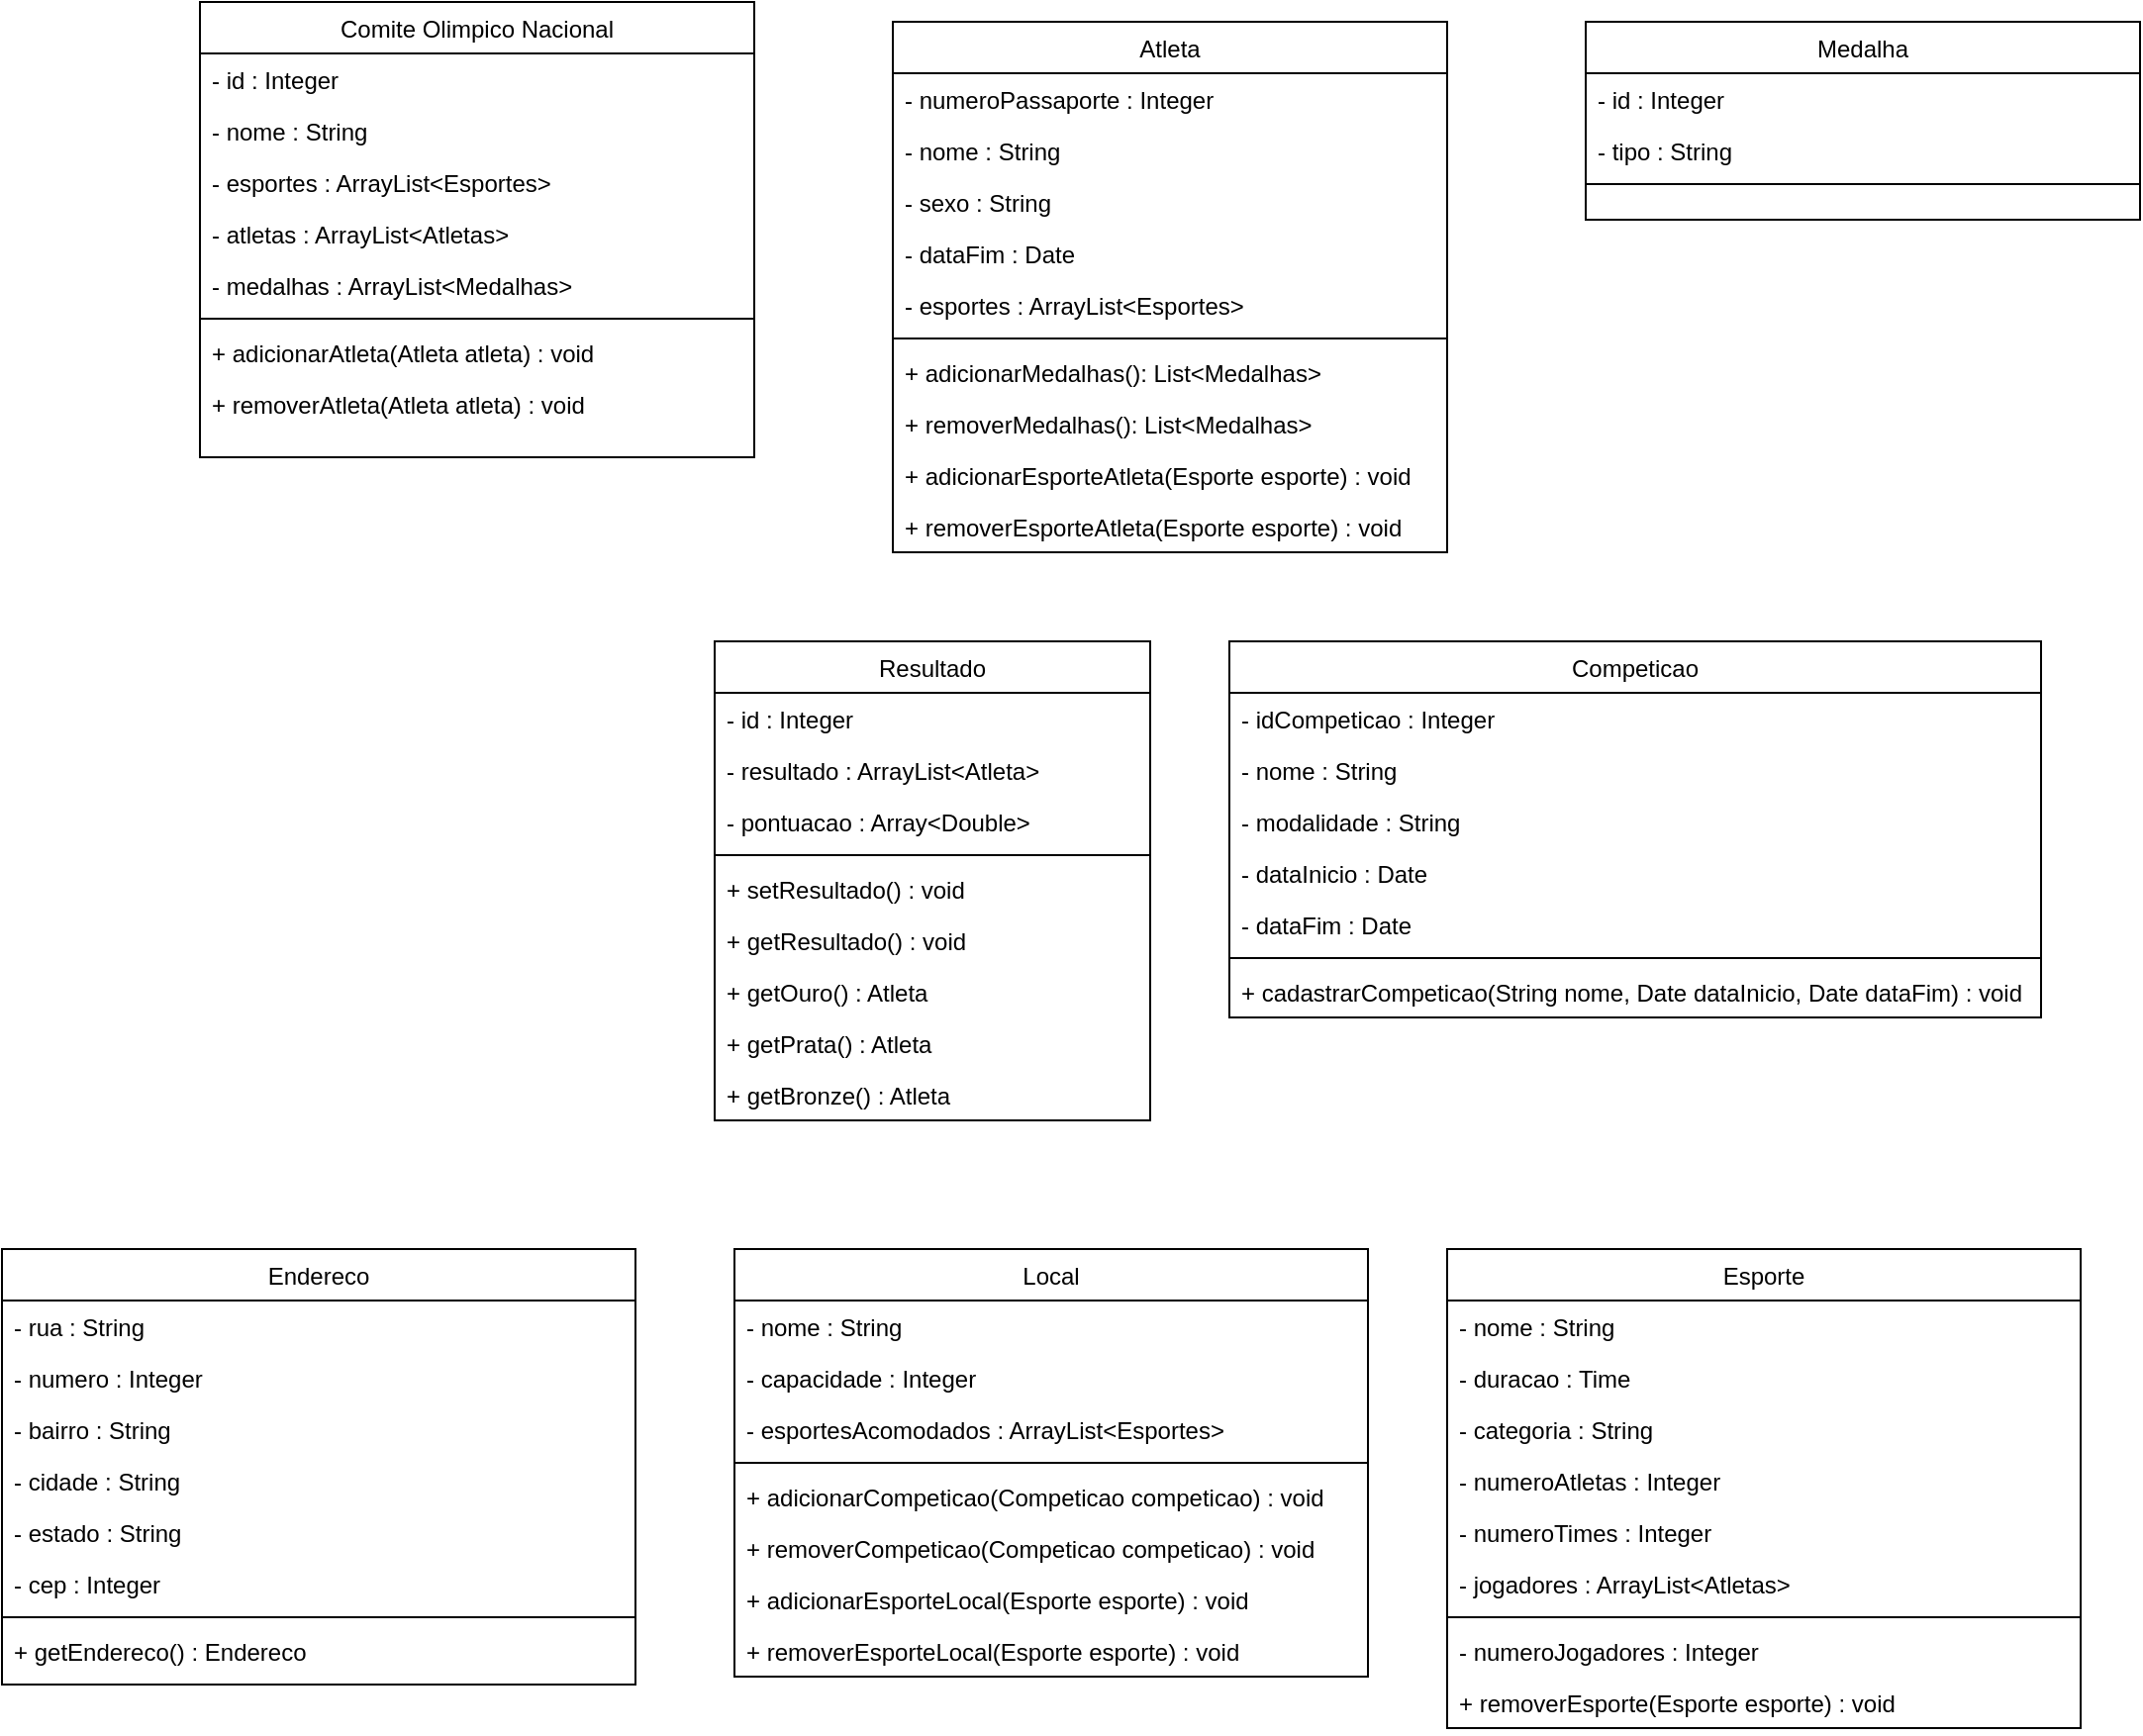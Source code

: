 <mxfile version="24.7.14">
  <diagram id="C5RBs43oDa-KdzZeNtuy" name="Page-1">
    <mxGraphModel dx="1674" dy="738" grid="1" gridSize="10" guides="1" tooltips="1" connect="1" arrows="1" fold="1" page="1" pageScale="1" pageWidth="1654" pageHeight="1169" math="0" shadow="0">
      <root>
        <mxCell id="WIyWlLk6GJQsqaUBKTNV-0" />
        <mxCell id="WIyWlLk6GJQsqaUBKTNV-1" parent="WIyWlLk6GJQsqaUBKTNV-0" />
        <mxCell id="XopVcKrWXHOR3qEoql-V-20" value="Competicao" style="swimlane;fontStyle=0;align=center;verticalAlign=top;childLayout=stackLayout;horizontal=1;startSize=26;horizontalStack=0;resizeParent=1;resizeLast=0;collapsible=1;marginBottom=0;rounded=0;shadow=0;strokeWidth=1;" parent="WIyWlLk6GJQsqaUBKTNV-1" vertex="1">
          <mxGeometry x="690" y="493" width="410" height="190" as="geometry">
            <mxRectangle x="550" y="140" width="160" height="26" as="alternateBounds" />
          </mxGeometry>
        </mxCell>
        <mxCell id="Z5J03rfFvyUnmcQdV7PX-20" value="- idCompeticao : Integer" style="text;align=left;verticalAlign=top;spacingLeft=4;spacingRight=4;overflow=hidden;rotatable=0;points=[[0,0.5],[1,0.5]];portConstraint=eastwest;" vertex="1" parent="XopVcKrWXHOR3qEoql-V-20">
          <mxGeometry y="26" width="410" height="26" as="geometry" />
        </mxCell>
        <mxCell id="XopVcKrWXHOR3qEoql-V-21" value="- nome : String" style="text;align=left;verticalAlign=top;spacingLeft=4;spacingRight=4;overflow=hidden;rotatable=0;points=[[0,0.5],[1,0.5]];portConstraint=eastwest;" parent="XopVcKrWXHOR3qEoql-V-20" vertex="1">
          <mxGeometry y="52" width="410" height="26" as="geometry" />
        </mxCell>
        <mxCell id="Z5J03rfFvyUnmcQdV7PX-21" value="- modalidade : String" style="text;align=left;verticalAlign=top;spacingLeft=4;spacingRight=4;overflow=hidden;rotatable=0;points=[[0,0.5],[1,0.5]];portConstraint=eastwest;" vertex="1" parent="XopVcKrWXHOR3qEoql-V-20">
          <mxGeometry y="78" width="410" height="26" as="geometry" />
        </mxCell>
        <mxCell id="XopVcKrWXHOR3qEoql-V-22" value="- dataInicio : Date" style="text;align=left;verticalAlign=top;spacingLeft=4;spacingRight=4;overflow=hidden;rotatable=0;points=[[0,0.5],[1,0.5]];portConstraint=eastwest;rounded=0;shadow=0;html=0;" parent="XopVcKrWXHOR3qEoql-V-20" vertex="1">
          <mxGeometry y="104" width="410" height="26" as="geometry" />
        </mxCell>
        <mxCell id="XopVcKrWXHOR3qEoql-V-23" value="- dataFim : Date" style="text;align=left;verticalAlign=top;spacingLeft=4;spacingRight=4;overflow=hidden;rotatable=0;points=[[0,0.5],[1,0.5]];portConstraint=eastwest;rounded=0;shadow=0;html=0;" parent="XopVcKrWXHOR3qEoql-V-20" vertex="1">
          <mxGeometry y="130" width="410" height="26" as="geometry" />
        </mxCell>
        <mxCell id="XopVcKrWXHOR3qEoql-V-26" value="" style="line;html=1;strokeWidth=1;align=left;verticalAlign=middle;spacingTop=-1;spacingLeft=3;spacingRight=3;rotatable=0;labelPosition=right;points=[];portConstraint=eastwest;" parent="XopVcKrWXHOR3qEoql-V-20" vertex="1">
          <mxGeometry y="156" width="410" height="8" as="geometry" />
        </mxCell>
        <mxCell id="XopVcKrWXHOR3qEoql-V-28" value="+ cadastrarCompeticao(String nome, Date dataInicio, Date dataFim) : void" style="text;align=left;verticalAlign=top;spacingLeft=4;spacingRight=4;overflow=hidden;rotatable=0;points=[[0,0.5],[1,0.5]];portConstraint=eastwest;" parent="XopVcKrWXHOR3qEoql-V-20" vertex="1">
          <mxGeometry y="164" width="410" height="26" as="geometry" />
        </mxCell>
        <mxCell id="Z5J03rfFvyUnmcQdV7PX-1" value="Resultado" style="swimlane;fontStyle=0;align=center;verticalAlign=top;childLayout=stackLayout;horizontal=1;startSize=26;horizontalStack=0;resizeParent=1;resizeLast=0;collapsible=1;marginBottom=0;rounded=0;shadow=0;strokeWidth=1;" vertex="1" parent="WIyWlLk6GJQsqaUBKTNV-1">
          <mxGeometry x="430" y="493" width="220" height="242" as="geometry">
            <mxRectangle x="550" y="140" width="160" height="26" as="alternateBounds" />
          </mxGeometry>
        </mxCell>
        <mxCell id="Z5J03rfFvyUnmcQdV7PX-2" value="- id : Integer" style="text;align=left;verticalAlign=top;spacingLeft=4;spacingRight=4;overflow=hidden;rotatable=0;points=[[0,0.5],[1,0.5]];portConstraint=eastwest;" vertex="1" parent="Z5J03rfFvyUnmcQdV7PX-1">
          <mxGeometry y="26" width="220" height="26" as="geometry" />
        </mxCell>
        <mxCell id="Z5J03rfFvyUnmcQdV7PX-3" value="- resultado : ArrayList&lt;Atleta&gt;" style="text;align=left;verticalAlign=top;spacingLeft=4;spacingRight=4;overflow=hidden;rotatable=0;points=[[0,0.5],[1,0.5]];portConstraint=eastwest;rounded=0;shadow=0;html=0;" vertex="1" parent="Z5J03rfFvyUnmcQdV7PX-1">
          <mxGeometry y="52" width="220" height="26" as="geometry" />
        </mxCell>
        <mxCell id="Z5J03rfFvyUnmcQdV7PX-11" value="- pontuacao : Array&lt;Double&gt;" style="text;align=left;verticalAlign=top;spacingLeft=4;spacingRight=4;overflow=hidden;rotatable=0;points=[[0,0.5],[1,0.5]];portConstraint=eastwest;rounded=0;shadow=0;html=0;" vertex="1" parent="Z5J03rfFvyUnmcQdV7PX-1">
          <mxGeometry y="78" width="220" height="26" as="geometry" />
        </mxCell>
        <mxCell id="Z5J03rfFvyUnmcQdV7PX-5" value="" style="line;html=1;strokeWidth=1;align=left;verticalAlign=middle;spacingTop=-1;spacingLeft=3;spacingRight=3;rotatable=0;labelPosition=right;points=[];portConstraint=eastwest;" vertex="1" parent="Z5J03rfFvyUnmcQdV7PX-1">
          <mxGeometry y="104" width="220" height="8" as="geometry" />
        </mxCell>
        <mxCell id="Z5J03rfFvyUnmcQdV7PX-6" value="+ setResultado() : void" style="text;align=left;verticalAlign=top;spacingLeft=4;spacingRight=4;overflow=hidden;rotatable=0;points=[[0,0.5],[1,0.5]];portConstraint=eastwest;" vertex="1" parent="Z5J03rfFvyUnmcQdV7PX-1">
          <mxGeometry y="112" width="220" height="26" as="geometry" />
        </mxCell>
        <mxCell id="Z5J03rfFvyUnmcQdV7PX-7" value="+ getResultado() : void" style="text;align=left;verticalAlign=top;spacingLeft=4;spacingRight=4;overflow=hidden;rotatable=0;points=[[0,0.5],[1,0.5]];portConstraint=eastwest;" vertex="1" parent="Z5J03rfFvyUnmcQdV7PX-1">
          <mxGeometry y="138" width="220" height="26" as="geometry" />
        </mxCell>
        <mxCell id="Z5J03rfFvyUnmcQdV7PX-8" value="+ getOuro() : Atleta" style="text;align=left;verticalAlign=top;spacingLeft=4;spacingRight=4;overflow=hidden;rotatable=0;points=[[0,0.5],[1,0.5]];portConstraint=eastwest;" vertex="1" parent="Z5J03rfFvyUnmcQdV7PX-1">
          <mxGeometry y="164" width="220" height="26" as="geometry" />
        </mxCell>
        <mxCell id="Z5J03rfFvyUnmcQdV7PX-9" value="+ getPrata() : Atleta" style="text;align=left;verticalAlign=top;spacingLeft=4;spacingRight=4;overflow=hidden;rotatable=0;points=[[0,0.5],[1,0.5]];portConstraint=eastwest;" vertex="1" parent="Z5J03rfFvyUnmcQdV7PX-1">
          <mxGeometry y="190" width="220" height="26" as="geometry" />
        </mxCell>
        <mxCell id="Z5J03rfFvyUnmcQdV7PX-10" value="+ getBronze() : Atleta" style="text;align=left;verticalAlign=top;spacingLeft=4;spacingRight=4;overflow=hidden;rotatable=0;points=[[0,0.5],[1,0.5]];portConstraint=eastwest;" vertex="1" parent="Z5J03rfFvyUnmcQdV7PX-1">
          <mxGeometry y="216" width="220" height="26" as="geometry" />
        </mxCell>
        <mxCell id="Z5J03rfFvyUnmcQdV7PX-12" value="Atleta" style="swimlane;fontStyle=0;align=center;verticalAlign=top;childLayout=stackLayout;horizontal=1;startSize=26;horizontalStack=0;resizeParent=1;resizeLast=0;collapsible=1;marginBottom=0;rounded=0;shadow=0;strokeWidth=1;" vertex="1" parent="WIyWlLk6GJQsqaUBKTNV-1">
          <mxGeometry x="520" y="180" width="280" height="268" as="geometry">
            <mxRectangle x="550" y="140" width="160" height="26" as="alternateBounds" />
          </mxGeometry>
        </mxCell>
        <mxCell id="Z5J03rfFvyUnmcQdV7PX-13" value="- numeroPassaporte : Integer" style="text;align=left;verticalAlign=top;spacingLeft=4;spacingRight=4;overflow=hidden;rotatable=0;points=[[0,0.5],[1,0.5]];portConstraint=eastwest;" vertex="1" parent="Z5J03rfFvyUnmcQdV7PX-12">
          <mxGeometry y="26" width="280" height="26" as="geometry" />
        </mxCell>
        <mxCell id="Z5J03rfFvyUnmcQdV7PX-14" value="- nome : String" style="text;align=left;verticalAlign=top;spacingLeft=4;spacingRight=4;overflow=hidden;rotatable=0;points=[[0,0.5],[1,0.5]];portConstraint=eastwest;rounded=0;shadow=0;html=0;" vertex="1" parent="Z5J03rfFvyUnmcQdV7PX-12">
          <mxGeometry y="52" width="280" height="26" as="geometry" />
        </mxCell>
        <mxCell id="Z5J03rfFvyUnmcQdV7PX-15" value="- sexo : String" style="text;align=left;verticalAlign=top;spacingLeft=4;spacingRight=4;overflow=hidden;rotatable=0;points=[[0,0.5],[1,0.5]];portConstraint=eastwest;rounded=0;shadow=0;html=0;" vertex="1" parent="Z5J03rfFvyUnmcQdV7PX-12">
          <mxGeometry y="78" width="280" height="26" as="geometry" />
        </mxCell>
        <mxCell id="Z5J03rfFvyUnmcQdV7PX-68" value="- dataFim : Date" style="text;align=left;verticalAlign=top;spacingLeft=4;spacingRight=4;overflow=hidden;rotatable=0;points=[[0,0.5],[1,0.5]];portConstraint=eastwest;rounded=0;shadow=0;html=0;" vertex="1" parent="Z5J03rfFvyUnmcQdV7PX-12">
          <mxGeometry y="104" width="280" height="26" as="geometry" />
        </mxCell>
        <mxCell id="Z5J03rfFvyUnmcQdV7PX-70" value="- esportes : ArrayList&lt;Esportes&gt;" style="text;align=left;verticalAlign=top;spacingLeft=4;spacingRight=4;overflow=hidden;rotatable=0;points=[[0,0.5],[1,0.5]];portConstraint=eastwest;rounded=0;shadow=0;html=0;" vertex="1" parent="Z5J03rfFvyUnmcQdV7PX-12">
          <mxGeometry y="130" width="280" height="26" as="geometry" />
        </mxCell>
        <mxCell id="Z5J03rfFvyUnmcQdV7PX-16" value="" style="line;html=1;strokeWidth=1;align=left;verticalAlign=middle;spacingTop=-1;spacingLeft=3;spacingRight=3;rotatable=0;labelPosition=right;points=[];portConstraint=eastwest;" vertex="1" parent="Z5J03rfFvyUnmcQdV7PX-12">
          <mxGeometry y="156" width="280" height="8" as="geometry" />
        </mxCell>
        <mxCell id="Z5J03rfFvyUnmcQdV7PX-17" value="+ adicionarMedalhas(): List&lt;Medalhas&gt;" style="text;align=left;verticalAlign=top;spacingLeft=4;spacingRight=4;overflow=hidden;rotatable=0;points=[[0,0.5],[1,0.5]];portConstraint=eastwest;" vertex="1" parent="Z5J03rfFvyUnmcQdV7PX-12">
          <mxGeometry y="164" width="280" height="26" as="geometry" />
        </mxCell>
        <mxCell id="Z5J03rfFvyUnmcQdV7PX-69" value="+ removerMedalhas(): List&lt;Medalhas&gt;" style="text;align=left;verticalAlign=top;spacingLeft=4;spacingRight=4;overflow=hidden;rotatable=0;points=[[0,0.5],[1,0.5]];portConstraint=eastwest;" vertex="1" parent="Z5J03rfFvyUnmcQdV7PX-12">
          <mxGeometry y="190" width="280" height="26" as="geometry" />
        </mxCell>
        <mxCell id="Z5J03rfFvyUnmcQdV7PX-18" value="+ adicionarEsporteAtleta(Esporte esporte) : void" style="text;align=left;verticalAlign=top;spacingLeft=4;spacingRight=4;overflow=hidden;rotatable=0;points=[[0,0.5],[1,0.5]];portConstraint=eastwest;" vertex="1" parent="Z5J03rfFvyUnmcQdV7PX-12">
          <mxGeometry y="216" width="280" height="26" as="geometry" />
        </mxCell>
        <mxCell id="Z5J03rfFvyUnmcQdV7PX-71" value="+ removerEsporteAtleta(Esporte esporte) : void" style="text;align=left;verticalAlign=top;spacingLeft=4;spacingRight=4;overflow=hidden;rotatable=0;points=[[0,0.5],[1,0.5]];portConstraint=eastwest;" vertex="1" parent="Z5J03rfFvyUnmcQdV7PX-12">
          <mxGeometry y="242" width="280" height="26" as="geometry" />
        </mxCell>
        <mxCell id="Z5J03rfFvyUnmcQdV7PX-23" value="Local" style="swimlane;fontStyle=0;align=center;verticalAlign=top;childLayout=stackLayout;horizontal=1;startSize=26;horizontalStack=0;resizeParent=1;resizeLast=0;collapsible=1;marginBottom=0;rounded=0;shadow=0;strokeWidth=1;" vertex="1" parent="WIyWlLk6GJQsqaUBKTNV-1">
          <mxGeometry x="440" y="800" width="320" height="216" as="geometry">
            <mxRectangle x="550" y="140" width="160" height="26" as="alternateBounds" />
          </mxGeometry>
        </mxCell>
        <mxCell id="Z5J03rfFvyUnmcQdV7PX-24" value="- nome : String" style="text;align=left;verticalAlign=top;spacingLeft=4;spacingRight=4;overflow=hidden;rotatable=0;points=[[0,0.5],[1,0.5]];portConstraint=eastwest;" vertex="1" parent="Z5J03rfFvyUnmcQdV7PX-23">
          <mxGeometry y="26" width="320" height="26" as="geometry" />
        </mxCell>
        <mxCell id="Z5J03rfFvyUnmcQdV7PX-25" value="- capacidade : Integer" style="text;align=left;verticalAlign=top;spacingLeft=4;spacingRight=4;overflow=hidden;rotatable=0;points=[[0,0.5],[1,0.5]];portConstraint=eastwest;rounded=0;shadow=0;html=0;" vertex="1" parent="Z5J03rfFvyUnmcQdV7PX-23">
          <mxGeometry y="52" width="320" height="26" as="geometry" />
        </mxCell>
        <mxCell id="Z5J03rfFvyUnmcQdV7PX-26" value="- esportesAcomodados : ArrayList&lt;Esportes&gt;" style="text;align=left;verticalAlign=top;spacingLeft=4;spacingRight=4;overflow=hidden;rotatable=0;points=[[0,0.5],[1,0.5]];portConstraint=eastwest;rounded=0;shadow=0;html=0;" vertex="1" parent="Z5J03rfFvyUnmcQdV7PX-23">
          <mxGeometry y="78" width="320" height="26" as="geometry" />
        </mxCell>
        <mxCell id="Z5J03rfFvyUnmcQdV7PX-27" value="" style="line;html=1;strokeWidth=1;align=left;verticalAlign=middle;spacingTop=-1;spacingLeft=3;spacingRight=3;rotatable=0;labelPosition=right;points=[];portConstraint=eastwest;" vertex="1" parent="Z5J03rfFvyUnmcQdV7PX-23">
          <mxGeometry y="104" width="320" height="8" as="geometry" />
        </mxCell>
        <mxCell id="Z5J03rfFvyUnmcQdV7PX-28" value="+ adicionarCompeticao(Competicao competicao) : void" style="text;align=left;verticalAlign=top;spacingLeft=4;spacingRight=4;overflow=hidden;rotatable=0;points=[[0,0.5],[1,0.5]];portConstraint=eastwest;" vertex="1" parent="Z5J03rfFvyUnmcQdV7PX-23">
          <mxGeometry y="112" width="320" height="26" as="geometry" />
        </mxCell>
        <mxCell id="Z5J03rfFvyUnmcQdV7PX-30" value="+ removerCompeticao(Competicao competicao) : void" style="text;align=left;verticalAlign=top;spacingLeft=4;spacingRight=4;overflow=hidden;rotatable=0;points=[[0,0.5],[1,0.5]];portConstraint=eastwest;" vertex="1" parent="Z5J03rfFvyUnmcQdV7PX-23">
          <mxGeometry y="138" width="320" height="26" as="geometry" />
        </mxCell>
        <mxCell id="Z5J03rfFvyUnmcQdV7PX-31" value="+ adicionarEsporteLocal(Esporte esporte) : void" style="text;align=left;verticalAlign=top;spacingLeft=4;spacingRight=4;overflow=hidden;rotatable=0;points=[[0,0.5],[1,0.5]];portConstraint=eastwest;" vertex="1" parent="Z5J03rfFvyUnmcQdV7PX-23">
          <mxGeometry y="164" width="320" height="26" as="geometry" />
        </mxCell>
        <mxCell id="Z5J03rfFvyUnmcQdV7PX-32" value="+ removerEsporteLocal(Esporte esporte) : void" style="text;align=left;verticalAlign=top;spacingLeft=4;spacingRight=4;overflow=hidden;rotatable=0;points=[[0,0.5],[1,0.5]];portConstraint=eastwest;" vertex="1" parent="Z5J03rfFvyUnmcQdV7PX-23">
          <mxGeometry y="190" width="320" height="26" as="geometry" />
        </mxCell>
        <mxCell id="Z5J03rfFvyUnmcQdV7PX-33" value="Endereco" style="swimlane;fontStyle=0;align=center;verticalAlign=top;childLayout=stackLayout;horizontal=1;startSize=26;horizontalStack=0;resizeParent=1;resizeLast=0;collapsible=1;marginBottom=0;rounded=0;shadow=0;strokeWidth=1;" vertex="1" parent="WIyWlLk6GJQsqaUBKTNV-1">
          <mxGeometry x="70" y="800" width="320" height="220" as="geometry">
            <mxRectangle x="550" y="140" width="160" height="26" as="alternateBounds" />
          </mxGeometry>
        </mxCell>
        <mxCell id="Z5J03rfFvyUnmcQdV7PX-34" value="- rua : String" style="text;align=left;verticalAlign=top;spacingLeft=4;spacingRight=4;overflow=hidden;rotatable=0;points=[[0,0.5],[1,0.5]];portConstraint=eastwest;" vertex="1" parent="Z5J03rfFvyUnmcQdV7PX-33">
          <mxGeometry y="26" width="320" height="26" as="geometry" />
        </mxCell>
        <mxCell id="Z5J03rfFvyUnmcQdV7PX-35" value="- numero : Integer" style="text;align=left;verticalAlign=top;spacingLeft=4;spacingRight=4;overflow=hidden;rotatable=0;points=[[0,0.5],[1,0.5]];portConstraint=eastwest;rounded=0;shadow=0;html=0;" vertex="1" parent="Z5J03rfFvyUnmcQdV7PX-33">
          <mxGeometry y="52" width="320" height="26" as="geometry" />
        </mxCell>
        <mxCell id="Z5J03rfFvyUnmcQdV7PX-36" value="- bairro : String" style="text;align=left;verticalAlign=top;spacingLeft=4;spacingRight=4;overflow=hidden;rotatable=0;points=[[0,0.5],[1,0.5]];portConstraint=eastwest;rounded=0;shadow=0;html=0;" vertex="1" parent="Z5J03rfFvyUnmcQdV7PX-33">
          <mxGeometry y="78" width="320" height="26" as="geometry" />
        </mxCell>
        <mxCell id="Z5J03rfFvyUnmcQdV7PX-42" value="- cidade : String" style="text;align=left;verticalAlign=top;spacingLeft=4;spacingRight=4;overflow=hidden;rotatable=0;points=[[0,0.5],[1,0.5]];portConstraint=eastwest;rounded=0;shadow=0;html=0;" vertex="1" parent="Z5J03rfFvyUnmcQdV7PX-33">
          <mxGeometry y="104" width="320" height="26" as="geometry" />
        </mxCell>
        <mxCell id="Z5J03rfFvyUnmcQdV7PX-43" value="- estado : String" style="text;align=left;verticalAlign=top;spacingLeft=4;spacingRight=4;overflow=hidden;rotatable=0;points=[[0,0.5],[1,0.5]];portConstraint=eastwest;rounded=0;shadow=0;html=0;" vertex="1" parent="Z5J03rfFvyUnmcQdV7PX-33">
          <mxGeometry y="130" width="320" height="26" as="geometry" />
        </mxCell>
        <mxCell id="Z5J03rfFvyUnmcQdV7PX-44" value="- cep : Integer" style="text;align=left;verticalAlign=top;spacingLeft=4;spacingRight=4;overflow=hidden;rotatable=0;points=[[0,0.5],[1,0.5]];portConstraint=eastwest;rounded=0;shadow=0;html=0;" vertex="1" parent="Z5J03rfFvyUnmcQdV7PX-33">
          <mxGeometry y="156" width="320" height="26" as="geometry" />
        </mxCell>
        <mxCell id="Z5J03rfFvyUnmcQdV7PX-37" value="" style="line;html=1;strokeWidth=1;align=left;verticalAlign=middle;spacingTop=-1;spacingLeft=3;spacingRight=3;rotatable=0;labelPosition=right;points=[];portConstraint=eastwest;" vertex="1" parent="Z5J03rfFvyUnmcQdV7PX-33">
          <mxGeometry y="182" width="320" height="8" as="geometry" />
        </mxCell>
        <mxCell id="Z5J03rfFvyUnmcQdV7PX-38" value="+ getEndereco() : Endereco" style="text;align=left;verticalAlign=top;spacingLeft=4;spacingRight=4;overflow=hidden;rotatable=0;points=[[0,0.5],[1,0.5]];portConstraint=eastwest;" vertex="1" parent="Z5J03rfFvyUnmcQdV7PX-33">
          <mxGeometry y="190" width="320" height="26" as="geometry" />
        </mxCell>
        <mxCell id="Z5J03rfFvyUnmcQdV7PX-45" value="Esporte" style="swimlane;fontStyle=0;align=center;verticalAlign=top;childLayout=stackLayout;horizontal=1;startSize=26;horizontalStack=0;resizeParent=1;resizeLast=0;collapsible=1;marginBottom=0;rounded=0;shadow=0;strokeWidth=1;" vertex="1" parent="WIyWlLk6GJQsqaUBKTNV-1">
          <mxGeometry x="800" y="800" width="320" height="242" as="geometry">
            <mxRectangle x="550" y="140" width="160" height="26" as="alternateBounds" />
          </mxGeometry>
        </mxCell>
        <mxCell id="Z5J03rfFvyUnmcQdV7PX-46" value="- nome : String" style="text;align=left;verticalAlign=top;spacingLeft=4;spacingRight=4;overflow=hidden;rotatable=0;points=[[0,0.5],[1,0.5]];portConstraint=eastwest;" vertex="1" parent="Z5J03rfFvyUnmcQdV7PX-45">
          <mxGeometry y="26" width="320" height="26" as="geometry" />
        </mxCell>
        <mxCell id="Z5J03rfFvyUnmcQdV7PX-48" value="- duracao : Time" style="text;align=left;verticalAlign=top;spacingLeft=4;spacingRight=4;overflow=hidden;rotatable=0;points=[[0,0.5],[1,0.5]];portConstraint=eastwest;rounded=0;shadow=0;html=0;" vertex="1" parent="Z5J03rfFvyUnmcQdV7PX-45">
          <mxGeometry y="52" width="320" height="26" as="geometry" />
        </mxCell>
        <mxCell id="Z5J03rfFvyUnmcQdV7PX-54" value="- categoria : String" style="text;align=left;verticalAlign=top;spacingLeft=4;spacingRight=4;overflow=hidden;rotatable=0;points=[[0,0.5],[1,0.5]];portConstraint=eastwest;rounded=0;shadow=0;html=0;" vertex="1" parent="Z5J03rfFvyUnmcQdV7PX-45">
          <mxGeometry y="78" width="320" height="26" as="geometry" />
        </mxCell>
        <mxCell id="Z5J03rfFvyUnmcQdV7PX-47" value="- numeroAtletas : Integer" style="text;align=left;verticalAlign=top;spacingLeft=4;spacingRight=4;overflow=hidden;rotatable=0;points=[[0,0.5],[1,0.5]];portConstraint=eastwest;rounded=0;shadow=0;html=0;" vertex="1" parent="Z5J03rfFvyUnmcQdV7PX-45">
          <mxGeometry y="104" width="320" height="26" as="geometry" />
        </mxCell>
        <mxCell id="Z5J03rfFvyUnmcQdV7PX-52" value="- numeroTimes : Integer" style="text;align=left;verticalAlign=top;spacingLeft=4;spacingRight=4;overflow=hidden;rotatable=0;points=[[0,0.5],[1,0.5]];portConstraint=eastwest;" vertex="1" parent="Z5J03rfFvyUnmcQdV7PX-45">
          <mxGeometry y="130" width="320" height="26" as="geometry" />
        </mxCell>
        <mxCell id="Z5J03rfFvyUnmcQdV7PX-67" value="- jogadores : ArrayList&lt;Atletas&gt;" style="text;align=left;verticalAlign=top;spacingLeft=4;spacingRight=4;overflow=hidden;rotatable=0;points=[[0,0.5],[1,0.5]];portConstraint=eastwest;" vertex="1" parent="Z5J03rfFvyUnmcQdV7PX-45">
          <mxGeometry y="156" width="320" height="26" as="geometry" />
        </mxCell>
        <mxCell id="Z5J03rfFvyUnmcQdV7PX-49" value="" style="line;html=1;strokeWidth=1;align=left;verticalAlign=middle;spacingTop=-1;spacingLeft=3;spacingRight=3;rotatable=0;labelPosition=right;points=[];portConstraint=eastwest;" vertex="1" parent="Z5J03rfFvyUnmcQdV7PX-45">
          <mxGeometry y="182" width="320" height="8" as="geometry" />
        </mxCell>
        <mxCell id="Z5J03rfFvyUnmcQdV7PX-66" value="- numeroJogadores : Integer" style="text;align=left;verticalAlign=top;spacingLeft=4;spacingRight=4;overflow=hidden;rotatable=0;points=[[0,0.5],[1,0.5]];portConstraint=eastwest;rounded=0;shadow=0;html=0;" vertex="1" parent="Z5J03rfFvyUnmcQdV7PX-45">
          <mxGeometry y="190" width="320" height="26" as="geometry" />
        </mxCell>
        <mxCell id="Z5J03rfFvyUnmcQdV7PX-53" value="+ removerEsporte(Esporte esporte) : void" style="text;align=left;verticalAlign=top;spacingLeft=4;spacingRight=4;overflow=hidden;rotatable=0;points=[[0,0.5],[1,0.5]];portConstraint=eastwest;" vertex="1" parent="Z5J03rfFvyUnmcQdV7PX-45">
          <mxGeometry y="216" width="320" height="26" as="geometry" />
        </mxCell>
        <mxCell id="Z5J03rfFvyUnmcQdV7PX-72" value="Medalha" style="swimlane;fontStyle=0;align=center;verticalAlign=top;childLayout=stackLayout;horizontal=1;startSize=26;horizontalStack=0;resizeParent=1;resizeLast=0;collapsible=1;marginBottom=0;rounded=0;shadow=0;strokeWidth=1;" vertex="1" parent="WIyWlLk6GJQsqaUBKTNV-1">
          <mxGeometry x="870" y="180" width="280" height="100" as="geometry">
            <mxRectangle x="550" y="140" width="160" height="26" as="alternateBounds" />
          </mxGeometry>
        </mxCell>
        <mxCell id="Z5J03rfFvyUnmcQdV7PX-76" value="- id : Integer" style="text;align=left;verticalAlign=top;spacingLeft=4;spacingRight=4;overflow=hidden;rotatable=0;points=[[0,0.5],[1,0.5]];portConstraint=eastwest;rounded=0;shadow=0;html=0;" vertex="1" parent="Z5J03rfFvyUnmcQdV7PX-72">
          <mxGeometry y="26" width="280" height="26" as="geometry" />
        </mxCell>
        <mxCell id="Z5J03rfFvyUnmcQdV7PX-77" value="- tipo : String" style="text;align=left;verticalAlign=top;spacingLeft=4;spacingRight=4;overflow=hidden;rotatable=0;points=[[0,0.5],[1,0.5]];portConstraint=eastwest;rounded=0;shadow=0;html=0;" vertex="1" parent="Z5J03rfFvyUnmcQdV7PX-72">
          <mxGeometry y="52" width="280" height="26" as="geometry" />
        </mxCell>
        <mxCell id="Z5J03rfFvyUnmcQdV7PX-78" value="" style="line;html=1;strokeWidth=1;align=left;verticalAlign=middle;spacingTop=-1;spacingLeft=3;spacingRight=3;rotatable=0;labelPosition=right;points=[];portConstraint=eastwest;" vertex="1" parent="Z5J03rfFvyUnmcQdV7PX-72">
          <mxGeometry y="78" width="280" height="8" as="geometry" />
        </mxCell>
        <mxCell id="Z5J03rfFvyUnmcQdV7PX-83" value="Comite Olimpico Nacional" style="swimlane;fontStyle=0;align=center;verticalAlign=top;childLayout=stackLayout;horizontal=1;startSize=26;horizontalStack=0;resizeParent=1;resizeLast=0;collapsible=1;marginBottom=0;rounded=0;shadow=0;strokeWidth=1;" vertex="1" parent="WIyWlLk6GJQsqaUBKTNV-1">
          <mxGeometry x="170" y="170" width="280" height="230" as="geometry">
            <mxRectangle x="550" y="140" width="160" height="26" as="alternateBounds" />
          </mxGeometry>
        </mxCell>
        <mxCell id="Z5J03rfFvyUnmcQdV7PX-84" value="- id : Integer" style="text;align=left;verticalAlign=top;spacingLeft=4;spacingRight=4;overflow=hidden;rotatable=0;points=[[0,0.5],[1,0.5]];portConstraint=eastwest;" vertex="1" parent="Z5J03rfFvyUnmcQdV7PX-83">
          <mxGeometry y="26" width="280" height="26" as="geometry" />
        </mxCell>
        <mxCell id="Z5J03rfFvyUnmcQdV7PX-85" value="- nome : String" style="text;align=left;verticalAlign=top;spacingLeft=4;spacingRight=4;overflow=hidden;rotatable=0;points=[[0,0.5],[1,0.5]];portConstraint=eastwest;rounded=0;shadow=0;html=0;" vertex="1" parent="Z5J03rfFvyUnmcQdV7PX-83">
          <mxGeometry y="52" width="280" height="26" as="geometry" />
        </mxCell>
        <mxCell id="Z5J03rfFvyUnmcQdV7PX-87" value="- esportes : ArrayList&lt;Esportes&gt;" style="text;align=left;verticalAlign=top;spacingLeft=4;spacingRight=4;overflow=hidden;rotatable=0;points=[[0,0.5],[1,0.5]];portConstraint=eastwest;rounded=0;shadow=0;html=0;" vertex="1" parent="Z5J03rfFvyUnmcQdV7PX-83">
          <mxGeometry y="78" width="280" height="26" as="geometry" />
        </mxCell>
        <mxCell id="Z5J03rfFvyUnmcQdV7PX-88" value="- atletas : ArrayList&lt;Atletas&gt;" style="text;align=left;verticalAlign=top;spacingLeft=4;spacingRight=4;overflow=hidden;rotatable=0;points=[[0,0.5],[1,0.5]];portConstraint=eastwest;rounded=0;shadow=0;html=0;" vertex="1" parent="Z5J03rfFvyUnmcQdV7PX-83">
          <mxGeometry y="104" width="280" height="26" as="geometry" />
        </mxCell>
        <mxCell id="Z5J03rfFvyUnmcQdV7PX-96" value="- medalhas : ArrayList&lt;Medalhas&gt;" style="text;align=left;verticalAlign=top;spacingLeft=4;spacingRight=4;overflow=hidden;rotatable=0;points=[[0,0.5],[1,0.5]];portConstraint=eastwest;rounded=0;shadow=0;html=0;" vertex="1" parent="Z5J03rfFvyUnmcQdV7PX-83">
          <mxGeometry y="130" width="280" height="26" as="geometry" />
        </mxCell>
        <mxCell id="Z5J03rfFvyUnmcQdV7PX-89" value="" style="line;html=1;strokeWidth=1;align=left;verticalAlign=middle;spacingTop=-1;spacingLeft=3;spacingRight=3;rotatable=0;labelPosition=right;points=[];portConstraint=eastwest;" vertex="1" parent="Z5J03rfFvyUnmcQdV7PX-83">
          <mxGeometry y="156" width="280" height="8" as="geometry" />
        </mxCell>
        <mxCell id="Z5J03rfFvyUnmcQdV7PX-94" value="+ adicionarAtleta(Atleta atleta) : void" style="text;align=left;verticalAlign=top;spacingLeft=4;spacingRight=4;overflow=hidden;rotatable=0;points=[[0,0.5],[1,0.5]];portConstraint=eastwest;" vertex="1" parent="Z5J03rfFvyUnmcQdV7PX-83">
          <mxGeometry y="164" width="280" height="26" as="geometry" />
        </mxCell>
        <mxCell id="Z5J03rfFvyUnmcQdV7PX-0" value="+ removerAtleta(Atleta atleta) : void" style="text;align=left;verticalAlign=top;spacingLeft=4;spacingRight=4;overflow=hidden;rotatable=0;points=[[0,0.5],[1,0.5]];portConstraint=eastwest;" vertex="1" parent="Z5J03rfFvyUnmcQdV7PX-83">
          <mxGeometry y="190" width="280" height="26" as="geometry" />
        </mxCell>
      </root>
    </mxGraphModel>
  </diagram>
</mxfile>
